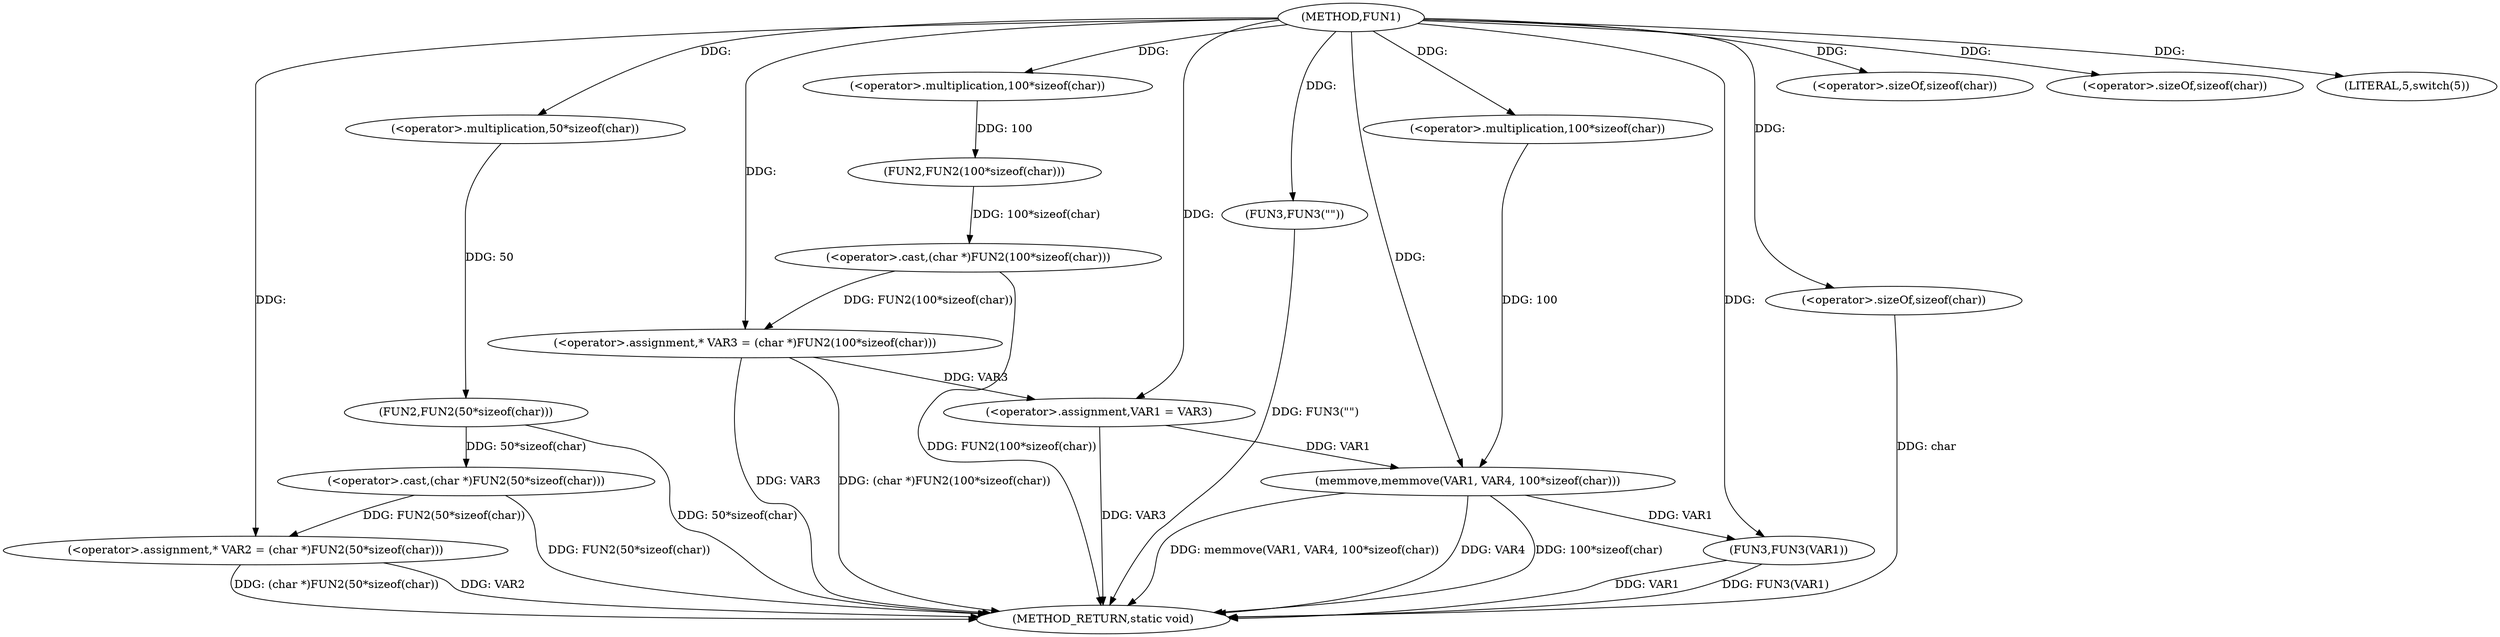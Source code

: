 digraph FUN1 {  
"1000100" [label = "(METHOD,FUN1)" ]
"1000146" [label = "(METHOD_RETURN,static void)" ]
"1000104" [label = "(<operator>.assignment,* VAR2 = (char *)FUN2(50*sizeof(char)))" ]
"1000106" [label = "(<operator>.cast,(char *)FUN2(50*sizeof(char)))" ]
"1000108" [label = "(FUN2,FUN2(50*sizeof(char)))" ]
"1000109" [label = "(<operator>.multiplication,50*sizeof(char))" ]
"1000111" [label = "(<operator>.sizeOf,sizeof(char))" ]
"1000114" [label = "(<operator>.assignment,* VAR3 = (char *)FUN2(100*sizeof(char)))" ]
"1000116" [label = "(<operator>.cast,(char *)FUN2(100*sizeof(char)))" ]
"1000118" [label = "(FUN2,FUN2(100*sizeof(char)))" ]
"1000119" [label = "(<operator>.multiplication,100*sizeof(char))" ]
"1000121" [label = "(<operator>.sizeOf,sizeof(char))" ]
"1000124" [label = "(LITERAL,5,switch(5))" ]
"1000127" [label = "(FUN3,FUN3(\"\"))" ]
"1000131" [label = "(<operator>.assignment,VAR1 = VAR3)" ]
"1000137" [label = "(memmove,memmove(VAR1, VAR4, 100*sizeof(char)))" ]
"1000140" [label = "(<operator>.multiplication,100*sizeof(char))" ]
"1000142" [label = "(<operator>.sizeOf,sizeof(char))" ]
"1000144" [label = "(FUN3,FUN3(VAR1))" ]
  "1000106" -> "1000146"  [ label = "DDG: FUN2(50*sizeof(char))"] 
  "1000104" -> "1000146"  [ label = "DDG: VAR2"] 
  "1000137" -> "1000146"  [ label = "DDG: VAR4"] 
  "1000137" -> "1000146"  [ label = "DDG: 100*sizeof(char)"] 
  "1000144" -> "1000146"  [ label = "DDG: FUN3(VAR1)"] 
  "1000114" -> "1000146"  [ label = "DDG: VAR3"] 
  "1000127" -> "1000146"  [ label = "DDG: FUN3(\"\")"] 
  "1000116" -> "1000146"  [ label = "DDG: FUN2(100*sizeof(char))"] 
  "1000131" -> "1000146"  [ label = "DDG: VAR3"] 
  "1000114" -> "1000146"  [ label = "DDG: (char *)FUN2(100*sizeof(char))"] 
  "1000142" -> "1000146"  [ label = "DDG: char"] 
  "1000144" -> "1000146"  [ label = "DDG: VAR1"] 
  "1000137" -> "1000146"  [ label = "DDG: memmove(VAR1, VAR4, 100*sizeof(char))"] 
  "1000104" -> "1000146"  [ label = "DDG: (char *)FUN2(50*sizeof(char))"] 
  "1000108" -> "1000146"  [ label = "DDG: 50*sizeof(char)"] 
  "1000106" -> "1000104"  [ label = "DDG: FUN2(50*sizeof(char))"] 
  "1000100" -> "1000104"  [ label = "DDG: "] 
  "1000108" -> "1000106"  [ label = "DDG: 50*sizeof(char)"] 
  "1000109" -> "1000108"  [ label = "DDG: 50"] 
  "1000100" -> "1000109"  [ label = "DDG: "] 
  "1000100" -> "1000111"  [ label = "DDG: "] 
  "1000116" -> "1000114"  [ label = "DDG: FUN2(100*sizeof(char))"] 
  "1000100" -> "1000114"  [ label = "DDG: "] 
  "1000118" -> "1000116"  [ label = "DDG: 100*sizeof(char)"] 
  "1000119" -> "1000118"  [ label = "DDG: 100"] 
  "1000100" -> "1000119"  [ label = "DDG: "] 
  "1000100" -> "1000121"  [ label = "DDG: "] 
  "1000100" -> "1000124"  [ label = "DDG: "] 
  "1000100" -> "1000127"  [ label = "DDG: "] 
  "1000114" -> "1000131"  [ label = "DDG: VAR3"] 
  "1000100" -> "1000131"  [ label = "DDG: "] 
  "1000131" -> "1000137"  [ label = "DDG: VAR1"] 
  "1000100" -> "1000137"  [ label = "DDG: "] 
  "1000140" -> "1000137"  [ label = "DDG: 100"] 
  "1000100" -> "1000140"  [ label = "DDG: "] 
  "1000100" -> "1000142"  [ label = "DDG: "] 
  "1000137" -> "1000144"  [ label = "DDG: VAR1"] 
  "1000100" -> "1000144"  [ label = "DDG: "] 
}

